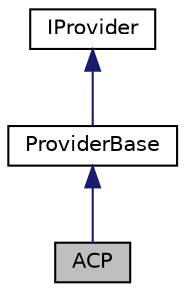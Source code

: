 digraph "ACP"
{
 // LATEX_PDF_SIZE
  edge [fontname="Helvetica",fontsize="10",labelfontname="Helvetica",labelfontsize="10"];
  node [fontname="Helvetica",fontsize="10",shape=record];
  Node1 [label="ACP",height=0.2,width=0.4,color="black", fillcolor="grey75", style="filled", fontcolor="black",tooltip="An implementation of an Auto Collection seed Provider"];
  Node2 -> Node1 [dir="back",color="midnightblue",fontsize="10",style="solid",fontname="Helvetica"];
  Node2 [label="ProviderBase",height=0.2,width=0.4,color="black", fillcolor="white", style="filled",URL="$class_provider_base.html",tooltip="The entropy provider base class; this is not an operable class"];
  Node3 -> Node2 [dir="back",color="midnightblue",fontsize="10",style="solid",fontname="Helvetica"];
  Node3 [label="IProvider",height=0.2,width=0.4,color="black", fillcolor="white", style="filled",URL="$class_i_provider.html",tooltip="The entropy providers virtual interface class."];
}
